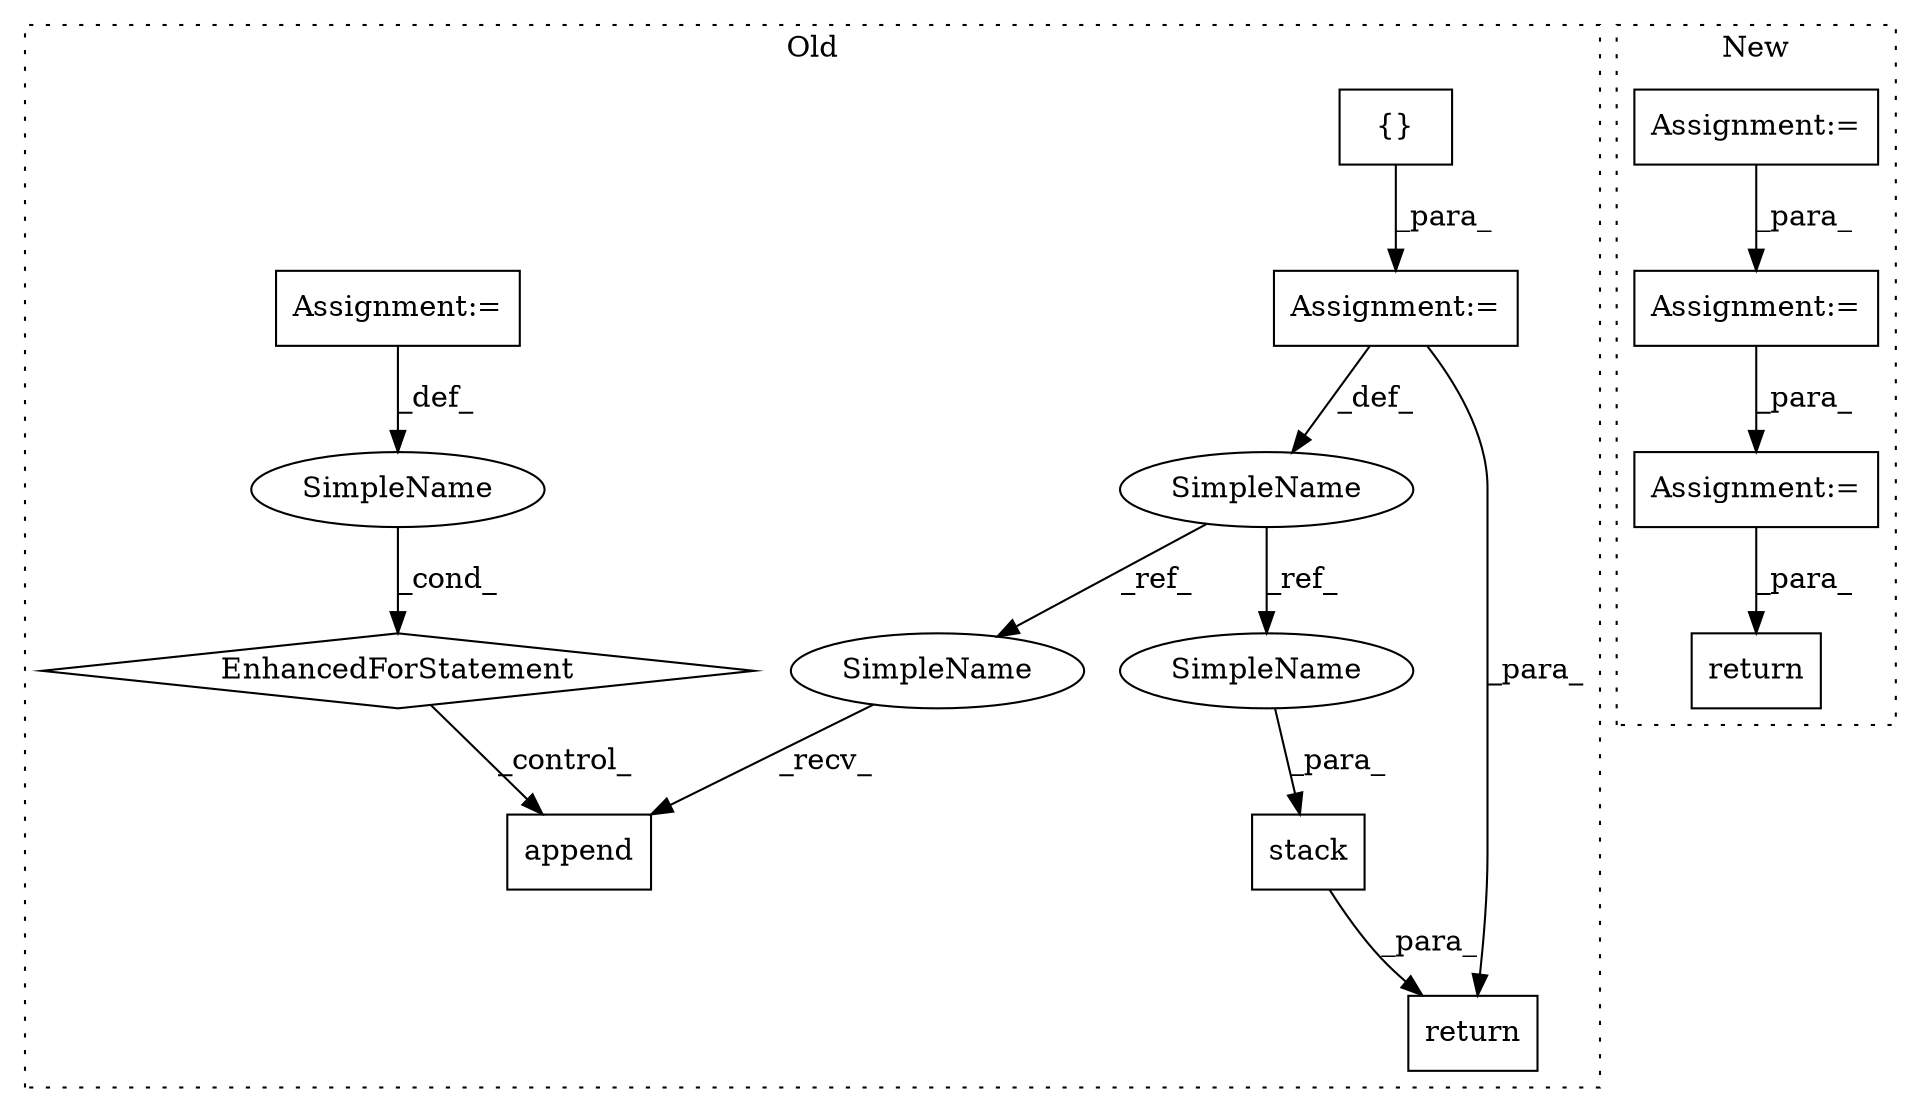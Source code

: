 digraph G {
subgraph cluster0 {
1 [label="stack" a="32" s="59743,59753" l="6,1" shape="box"];
3 [label="return" a="41" s="59760" l="7" shape="box"];
6 [label="Assignment:=" a="7" s="59325" l="1" shape="box"];
8 [label="append" a="32" s="59571,59677" l="7,1" shape="box"];
9 [label="EnhancedForStatement" a="70" s="59343,59440" l="75,2" shape="diamond"];
10 [label="SimpleName" a="42" s="59422" l="5" shape="ellipse"];
11 [label="SimpleName" a="42" s="59321" l="4" shape="ellipse"];
12 [label="{}" a="4" s="59335" l="2" shape="box"];
13 [label="Assignment:=" a="7" s="59343,59440" l="75,2" shape="box"];
14 [label="SimpleName" a="42" s="59566" l="4" shape="ellipse"];
15 [label="SimpleName" a="42" s="59749" l="4" shape="ellipse"];
label = "Old";
style="dotted";
}
subgraph cluster1 {
2 [label="return" a="41" s="61357" l="7" shape="box"];
4 [label="Assignment:=" a="7" s="60883" l="1" shape="box"];
5 [label="Assignment:=" a="7" s="60581" l="1" shape="box"];
7 [label="Assignment:=" a="7" s="61079" l="1" shape="box"];
label = "New";
style="dotted";
}
1 -> 3 [label="_para_"];
4 -> 7 [label="_para_"];
5 -> 4 [label="_para_"];
6 -> 11 [label="_def_"];
6 -> 3 [label="_para_"];
7 -> 2 [label="_para_"];
9 -> 8 [label="_control_"];
10 -> 9 [label="_cond_"];
11 -> 14 [label="_ref_"];
11 -> 15 [label="_ref_"];
12 -> 6 [label="_para_"];
13 -> 10 [label="_def_"];
14 -> 8 [label="_recv_"];
15 -> 1 [label="_para_"];
}